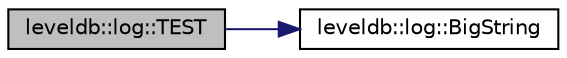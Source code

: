 digraph "leveldb::log::TEST"
{
  edge [fontname="Helvetica",fontsize="10",labelfontname="Helvetica",labelfontsize="10"];
  node [fontname="Helvetica",fontsize="10",shape=record];
  rankdir="LR";
  Node1 [label="leveldb::log::TEST",height=0.2,width=0.4,color="black", fillcolor="grey75", style="filled" fontcolor="black"];
  Node1 -> Node2 [color="midnightblue",fontsize="10",style="solid",fontname="Helvetica"];
  Node2 [label="leveldb::log::BigString",height=0.2,width=0.4,color="black", fillcolor="white", style="filled",URL="$namespaceleveldb_1_1log.html#a211dcbca77b4ff487c70016c09af674e"];
}
